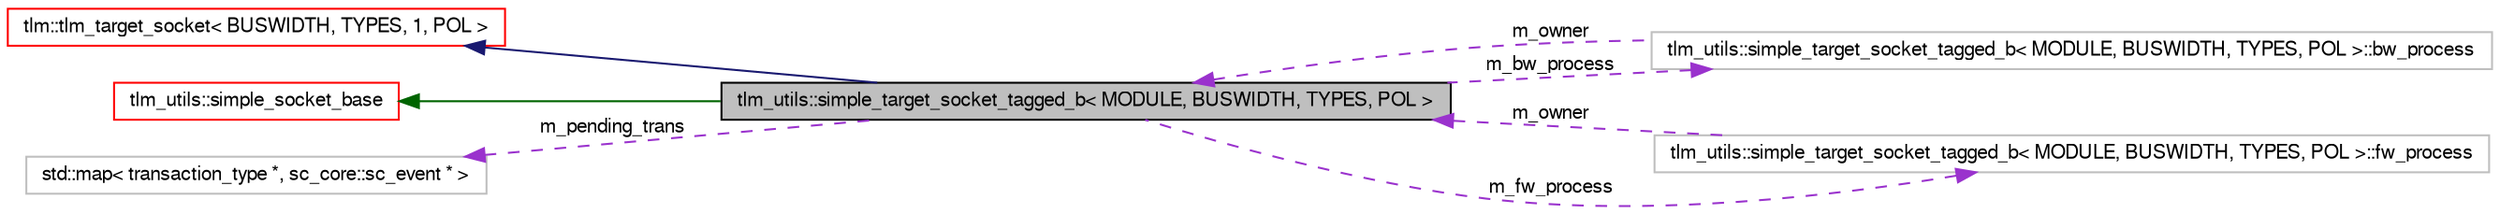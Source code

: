 digraph G
{
  edge [fontname="FreeSans",fontsize="10",labelfontname="FreeSans",labelfontsize="10"];
  node [fontname="FreeSans",fontsize="10",shape=record];
  rankdir=LR;
  Node1 [label="tlm_utils::simple_target_socket_tagged_b\< MODULE, BUSWIDTH, TYPES, POL \>",height=0.2,width=0.4,color="black", fillcolor="grey75", style="filled" fontcolor="black"];
  Node2 -> Node1 [dir=back,color="midnightblue",fontsize="10",style="solid",fontname="FreeSans"];
  Node2 [label="tlm::tlm_target_socket\< BUSWIDTH, TYPES, 1, POL \>",height=0.2,width=0.4,color="red", fillcolor="white", style="filled",URL="$a00116.html"];
  Node3 -> Node1 [dir=back,color="darkgreen",fontsize="10",style="solid",fontname="FreeSans"];
  Node3 [label="tlm_utils::simple_socket_base",height=0.2,width=0.4,color="red", fillcolor="white", style="filled",URL="$a00043.html"];
  Node4 -> Node1 [dir=back,color="darkorchid3",fontsize="10",style="dashed",label="m_pending_trans",fontname="FreeSans"];
  Node4 [label="std::map\< transaction_type *, sc_core::sc_event * \>",height=0.2,width=0.4,color="grey75", fillcolor="white", style="filled"];
  Node5 -> Node1 [dir=back,color="darkorchid3",fontsize="10",style="dashed",label="m_bw_process",fontname="FreeSans"];
  Node5 [label="tlm_utils::simple_target_socket_tagged_b\< MODULE, BUSWIDTH, TYPES, POL \>::bw_process",height=0.2,width=0.4,color="grey75", fillcolor="white", style="filled"];
  Node1 -> Node5 [dir=back,color="darkorchid3",fontsize="10",style="dashed",label="m_owner",fontname="FreeSans"];
  Node6 -> Node1 [dir=back,color="darkorchid3",fontsize="10",style="dashed",label="m_fw_process",fontname="FreeSans"];
  Node6 [label="tlm_utils::simple_target_socket_tagged_b\< MODULE, BUSWIDTH, TYPES, POL \>::fw_process",height=0.2,width=0.4,color="grey75", fillcolor="white", style="filled"];
  Node1 -> Node6 [dir=back,color="darkorchid3",fontsize="10",style="dashed",label="m_owner",fontname="FreeSans"];
}
